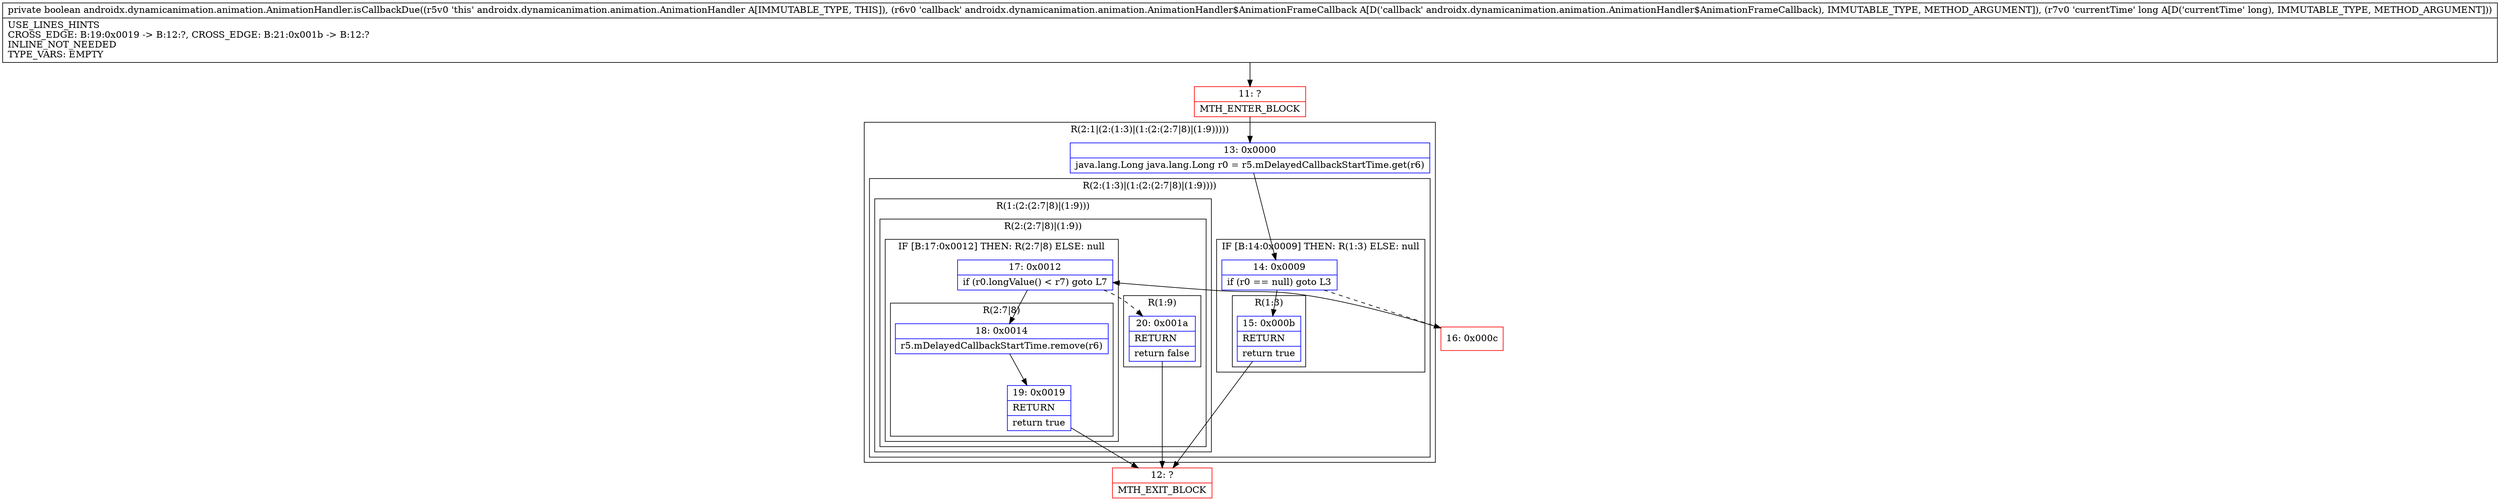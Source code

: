 digraph "CFG forandroidx.dynamicanimation.animation.AnimationHandler.isCallbackDue(Landroidx\/dynamicanimation\/animation\/AnimationHandler$AnimationFrameCallback;J)Z" {
subgraph cluster_Region_841782668 {
label = "R(2:1|(2:(1:3)|(1:(2:(2:7|8)|(1:9)))))";
node [shape=record,color=blue];
Node_13 [shape=record,label="{13\:\ 0x0000|java.lang.Long java.lang.Long r0 = r5.mDelayedCallbackStartTime.get(r6)\l}"];
subgraph cluster_Region_85238081 {
label = "R(2:(1:3)|(1:(2:(2:7|8)|(1:9))))";
node [shape=record,color=blue];
subgraph cluster_IfRegion_1909481837 {
label = "IF [B:14:0x0009] THEN: R(1:3) ELSE: null";
node [shape=record,color=blue];
Node_14 [shape=record,label="{14\:\ 0x0009|if (r0 == null) goto L3\l}"];
subgraph cluster_Region_1182730800 {
label = "R(1:3)";
node [shape=record,color=blue];
Node_15 [shape=record,label="{15\:\ 0x000b|RETURN\l|return true\l}"];
}
}
subgraph cluster_Region_1580926693 {
label = "R(1:(2:(2:7|8)|(1:9)))";
node [shape=record,color=blue];
subgraph cluster_Region_527737838 {
label = "R(2:(2:7|8)|(1:9))";
node [shape=record,color=blue];
subgraph cluster_IfRegion_811715683 {
label = "IF [B:17:0x0012] THEN: R(2:7|8) ELSE: null";
node [shape=record,color=blue];
Node_17 [shape=record,label="{17\:\ 0x0012|if (r0.longValue() \< r7) goto L7\l}"];
subgraph cluster_Region_1061816296 {
label = "R(2:7|8)";
node [shape=record,color=blue];
Node_18 [shape=record,label="{18\:\ 0x0014|r5.mDelayedCallbackStartTime.remove(r6)\l}"];
Node_19 [shape=record,label="{19\:\ 0x0019|RETURN\l|return true\l}"];
}
}
subgraph cluster_Region_31110331 {
label = "R(1:9)";
node [shape=record,color=blue];
Node_20 [shape=record,label="{20\:\ 0x001a|RETURN\l|return false\l}"];
}
}
}
}
}
Node_11 [shape=record,color=red,label="{11\:\ ?|MTH_ENTER_BLOCK\l}"];
Node_12 [shape=record,color=red,label="{12\:\ ?|MTH_EXIT_BLOCK\l}"];
Node_16 [shape=record,color=red,label="{16\:\ 0x000c}"];
MethodNode[shape=record,label="{private boolean androidx.dynamicanimation.animation.AnimationHandler.isCallbackDue((r5v0 'this' androidx.dynamicanimation.animation.AnimationHandler A[IMMUTABLE_TYPE, THIS]), (r6v0 'callback' androidx.dynamicanimation.animation.AnimationHandler$AnimationFrameCallback A[D('callback' androidx.dynamicanimation.animation.AnimationHandler$AnimationFrameCallback), IMMUTABLE_TYPE, METHOD_ARGUMENT]), (r7v0 'currentTime' long A[D('currentTime' long), IMMUTABLE_TYPE, METHOD_ARGUMENT]))  | USE_LINES_HINTS\lCROSS_EDGE: B:19:0x0019 \-\> B:12:?, CROSS_EDGE: B:21:0x001b \-\> B:12:?\lINLINE_NOT_NEEDED\lTYPE_VARS: EMPTY\l}"];
MethodNode -> Node_11;Node_13 -> Node_14;
Node_14 -> Node_15;
Node_14 -> Node_16[style=dashed];
Node_15 -> Node_12;
Node_17 -> Node_18;
Node_17 -> Node_20[style=dashed];
Node_18 -> Node_19;
Node_19 -> Node_12;
Node_20 -> Node_12;
Node_11 -> Node_13;
Node_16 -> Node_17;
}

